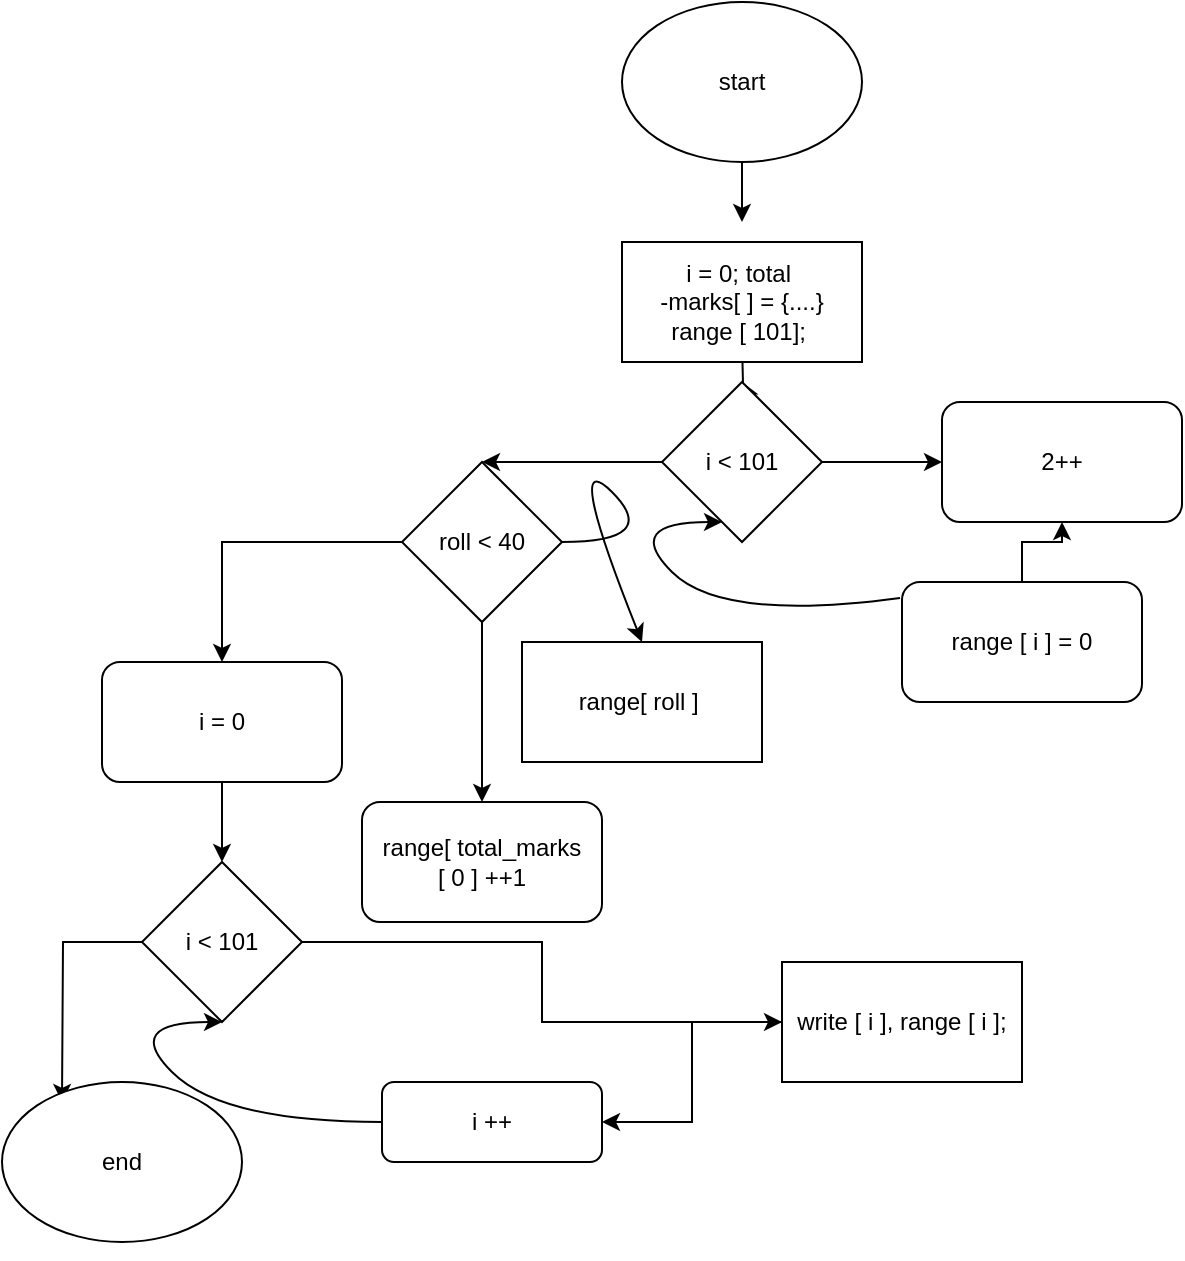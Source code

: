 <mxfile version="20.8.13" type="github">
  <diagram id="C5RBs43oDa-KdzZeNtuy" name="Page-1">
    <mxGraphModel dx="814" dy="402" grid="1" gridSize="10" guides="1" tooltips="1" connect="1" arrows="1" fold="1" page="1" pageScale="1" pageWidth="827" pageHeight="1169" math="0" shadow="0">
      <root>
        <mxCell id="WIyWlLk6GJQsqaUBKTNV-0" />
        <mxCell id="WIyWlLk6GJQsqaUBKTNV-1" parent="WIyWlLk6GJQsqaUBKTNV-0" />
        <mxCell id="OL_1E66XTBd1S4auUIhp-7" value="" style="edgeStyle=orthogonalEdgeStyle;rounded=0;orthogonalLoop=1;jettySize=auto;html=1;" edge="1" parent="WIyWlLk6GJQsqaUBKTNV-1" source="OL_1E66XTBd1S4auUIhp-3">
          <mxGeometry relative="1" as="geometry">
            <mxPoint x="370" y="120" as="targetPoint" />
          </mxGeometry>
        </mxCell>
        <mxCell id="OL_1E66XTBd1S4auUIhp-3" value="start" style="ellipse;whiteSpace=wrap;html=1;" vertex="1" parent="WIyWlLk6GJQsqaUBKTNV-1">
          <mxGeometry x="310" y="10" width="120" height="80" as="geometry" />
        </mxCell>
        <mxCell id="OL_1E66XTBd1S4auUIhp-9" value="" style="edgeStyle=orthogonalEdgeStyle;rounded=0;orthogonalLoop=1;jettySize=auto;html=1;" edge="1" parent="WIyWlLk6GJQsqaUBKTNV-1" target="OL_1E66XTBd1S4auUIhp-8">
          <mxGeometry relative="1" as="geometry">
            <mxPoint x="370" y="180" as="sourcePoint" />
          </mxGeometry>
        </mxCell>
        <mxCell id="OL_1E66XTBd1S4auUIhp-11" value="" style="edgeStyle=orthogonalEdgeStyle;rounded=0;orthogonalLoop=1;jettySize=auto;html=1;" edge="1" parent="WIyWlLk6GJQsqaUBKTNV-1" source="OL_1E66XTBd1S4auUIhp-8">
          <mxGeometry relative="1" as="geometry">
            <mxPoint x="470" y="240" as="targetPoint" />
          </mxGeometry>
        </mxCell>
        <mxCell id="OL_1E66XTBd1S4auUIhp-14" value="" style="edgeStyle=orthogonalEdgeStyle;rounded=0;orthogonalLoop=1;jettySize=auto;html=1;" edge="1" parent="WIyWlLk6GJQsqaUBKTNV-1" source="OL_1E66XTBd1S4auUIhp-8">
          <mxGeometry relative="1" as="geometry">
            <mxPoint x="240" y="240" as="targetPoint" />
          </mxGeometry>
        </mxCell>
        <mxCell id="OL_1E66XTBd1S4auUIhp-8" value="i &amp;lt; 101" style="rhombus;whiteSpace=wrap;html=1;" vertex="1" parent="WIyWlLk6GJQsqaUBKTNV-1">
          <mxGeometry x="330" y="200" width="80" height="80" as="geometry" />
        </mxCell>
        <mxCell id="OL_1E66XTBd1S4auUIhp-12" value="2++" style="rounded=1;whiteSpace=wrap;html=1;" vertex="1" parent="WIyWlLk6GJQsqaUBKTNV-1">
          <mxGeometry x="470" y="210" width="120" height="60" as="geometry" />
        </mxCell>
        <mxCell id="OL_1E66XTBd1S4auUIhp-18" value="" style="edgeStyle=orthogonalEdgeStyle;rounded=0;orthogonalLoop=1;jettySize=auto;html=1;" edge="1" parent="WIyWlLk6GJQsqaUBKTNV-1" source="OL_1E66XTBd1S4auUIhp-16" target="OL_1E66XTBd1S4auUIhp-12">
          <mxGeometry relative="1" as="geometry" />
        </mxCell>
        <mxCell id="OL_1E66XTBd1S4auUIhp-16" value="range [ i ] = 0" style="whiteSpace=wrap;html=1;rounded=1;" vertex="1" parent="WIyWlLk6GJQsqaUBKTNV-1">
          <mxGeometry x="450" y="300" width="120" height="60" as="geometry" />
        </mxCell>
        <mxCell id="OL_1E66XTBd1S4auUIhp-25" value="" style="edgeStyle=orthogonalEdgeStyle;rounded=0;orthogonalLoop=1;jettySize=auto;html=1;" edge="1" parent="WIyWlLk6GJQsqaUBKTNV-1" source="OL_1E66XTBd1S4auUIhp-20" target="OL_1E66XTBd1S4auUIhp-24">
          <mxGeometry relative="1" as="geometry" />
        </mxCell>
        <mxCell id="OL_1E66XTBd1S4auUIhp-30" value="" style="edgeStyle=orthogonalEdgeStyle;rounded=0;orthogonalLoop=1;jettySize=auto;html=1;" edge="1" parent="WIyWlLk6GJQsqaUBKTNV-1" source="OL_1E66XTBd1S4auUIhp-20" target="OL_1E66XTBd1S4auUIhp-29">
          <mxGeometry relative="1" as="geometry" />
        </mxCell>
        <mxCell id="OL_1E66XTBd1S4auUIhp-20" value="roll &amp;lt; 40" style="rhombus;whiteSpace=wrap;html=1;" vertex="1" parent="WIyWlLk6GJQsqaUBKTNV-1">
          <mxGeometry x="200" y="240" width="80" height="80" as="geometry" />
        </mxCell>
        <mxCell id="OL_1E66XTBd1S4auUIhp-34" value="" style="edgeStyle=orthogonalEdgeStyle;rounded=0;orthogonalLoop=1;jettySize=auto;html=1;" edge="1" parent="WIyWlLk6GJQsqaUBKTNV-1" source="OL_1E66XTBd1S4auUIhp-24">
          <mxGeometry relative="1" as="geometry">
            <mxPoint x="110" y="440" as="targetPoint" />
          </mxGeometry>
        </mxCell>
        <mxCell id="OL_1E66XTBd1S4auUIhp-24" value="i = 0" style="rounded=1;whiteSpace=wrap;html=1;" vertex="1" parent="WIyWlLk6GJQsqaUBKTNV-1">
          <mxGeometry x="50" y="340" width="120" height="60" as="geometry" />
        </mxCell>
        <mxCell id="OL_1E66XTBd1S4auUIhp-29" value="range[ total_marks&lt;br&gt;[ 0 ] ++1" style="rounded=1;whiteSpace=wrap;html=1;" vertex="1" parent="WIyWlLk6GJQsqaUBKTNV-1">
          <mxGeometry x="180" y="410" width="120" height="60" as="geometry" />
        </mxCell>
        <mxCell id="OL_1E66XTBd1S4auUIhp-37" value="" style="edgeStyle=orthogonalEdgeStyle;rounded=0;orthogonalLoop=1;jettySize=auto;html=1;" edge="1" parent="WIyWlLk6GJQsqaUBKTNV-1" source="OL_1E66XTBd1S4auUIhp-35" target="OL_1E66XTBd1S4auUIhp-36">
          <mxGeometry relative="1" as="geometry" />
        </mxCell>
        <mxCell id="OL_1E66XTBd1S4auUIhp-42" style="edgeStyle=orthogonalEdgeStyle;rounded=0;orthogonalLoop=1;jettySize=auto;html=1;exitX=0;exitY=0.5;exitDx=0;exitDy=0;" edge="1" parent="WIyWlLk6GJQsqaUBKTNV-1" source="OL_1E66XTBd1S4auUIhp-35">
          <mxGeometry relative="1" as="geometry">
            <mxPoint x="30" y="560" as="targetPoint" />
          </mxGeometry>
        </mxCell>
        <mxCell id="OL_1E66XTBd1S4auUIhp-35" value="i &amp;lt; 101" style="rhombus;whiteSpace=wrap;html=1;" vertex="1" parent="WIyWlLk6GJQsqaUBKTNV-1">
          <mxGeometry x="70" y="440" width="80" height="80" as="geometry" />
        </mxCell>
        <mxCell id="OL_1E66XTBd1S4auUIhp-40" value="" style="edgeStyle=orthogonalEdgeStyle;rounded=0;orthogonalLoop=1;jettySize=auto;html=1;" edge="1" parent="WIyWlLk6GJQsqaUBKTNV-1" source="OL_1E66XTBd1S4auUIhp-36" target="OL_1E66XTBd1S4auUIhp-39">
          <mxGeometry relative="1" as="geometry" />
        </mxCell>
        <mxCell id="OL_1E66XTBd1S4auUIhp-36" value="write [ i ], range [ i ];" style="whiteSpace=wrap;html=1;" vertex="1" parent="WIyWlLk6GJQsqaUBKTNV-1">
          <mxGeometry x="390" y="490" width="120" height="60" as="geometry" />
        </mxCell>
        <mxCell id="OL_1E66XTBd1S4auUIhp-39" value="i ++" style="rounded=1;whiteSpace=wrap;html=1;" vertex="1" parent="WIyWlLk6GJQsqaUBKTNV-1">
          <mxGeometry x="190" y="550" width="110" height="40" as="geometry" />
        </mxCell>
        <mxCell id="OL_1E66XTBd1S4auUIhp-41" value="" style="curved=1;endArrow=classic;html=1;rounded=0;exitX=0;exitY=0.5;exitDx=0;exitDy=0;" edge="1" parent="WIyWlLk6GJQsqaUBKTNV-1" source="OL_1E66XTBd1S4auUIhp-39">
          <mxGeometry width="50" height="50" relative="1" as="geometry">
            <mxPoint x="60" y="570" as="sourcePoint" />
            <mxPoint x="110" y="520" as="targetPoint" />
            <Array as="points">
              <mxPoint x="110" y="570" />
              <mxPoint x="60" y="520" />
            </Array>
          </mxGeometry>
        </mxCell>
        <mxCell id="OL_1E66XTBd1S4auUIhp-43" value="end" style="ellipse;whiteSpace=wrap;html=1;" vertex="1" parent="WIyWlLk6GJQsqaUBKTNV-1">
          <mxGeometry y="550" width="120" height="80" as="geometry" />
        </mxCell>
        <mxCell id="OL_1E66XTBd1S4auUIhp-45" style="edgeStyle=orthogonalEdgeStyle;rounded=0;orthogonalLoop=1;jettySize=auto;html=1;exitX=0.5;exitY=1;exitDx=0;exitDy=0;" edge="1" parent="WIyWlLk6GJQsqaUBKTNV-1" source="OL_1E66XTBd1S4auUIhp-43" target="OL_1E66XTBd1S4auUIhp-43">
          <mxGeometry relative="1" as="geometry" />
        </mxCell>
        <mxCell id="OL_1E66XTBd1S4auUIhp-46" value="i = 0; total&amp;nbsp;&lt;br&gt;-marks[ ] = {....}&lt;br&gt;range [ 101];&amp;nbsp;" style="rounded=0;whiteSpace=wrap;html=1;" vertex="1" parent="WIyWlLk6GJQsqaUBKTNV-1">
          <mxGeometry x="310" y="130" width="120" height="60" as="geometry" />
        </mxCell>
        <mxCell id="OL_1E66XTBd1S4auUIhp-49" value="range[ roll ]&amp;nbsp;" style="rounded=0;whiteSpace=wrap;html=1;" vertex="1" parent="WIyWlLk6GJQsqaUBKTNV-1">
          <mxGeometry x="260" y="330" width="120" height="60" as="geometry" />
        </mxCell>
        <mxCell id="OL_1E66XTBd1S4auUIhp-54" value="" style="curved=1;endArrow=classic;html=1;rounded=0;exitX=-0.008;exitY=0.133;exitDx=0;exitDy=0;exitPerimeter=0;" edge="1" parent="WIyWlLk6GJQsqaUBKTNV-1" source="OL_1E66XTBd1S4auUIhp-16">
          <mxGeometry width="50" height="50" relative="1" as="geometry">
            <mxPoint x="310" y="320" as="sourcePoint" />
            <mxPoint x="360" y="270" as="targetPoint" />
            <Array as="points">
              <mxPoint x="360" y="320" />
              <mxPoint x="310" y="270" />
            </Array>
          </mxGeometry>
        </mxCell>
        <mxCell id="OL_1E66XTBd1S4auUIhp-60" value="" style="curved=1;endArrow=classic;html=1;rounded=0;entryX=0.5;entryY=0;entryDx=0;entryDy=0;" edge="1" parent="WIyWlLk6GJQsqaUBKTNV-1" target="OL_1E66XTBd1S4auUIhp-49">
          <mxGeometry width="50" height="50" relative="1" as="geometry">
            <mxPoint x="280" y="280" as="sourcePoint" />
            <mxPoint x="330" y="230" as="targetPoint" />
            <Array as="points">
              <mxPoint x="330" y="280" />
              <mxPoint x="280" y="230" />
            </Array>
          </mxGeometry>
        </mxCell>
      </root>
    </mxGraphModel>
  </diagram>
</mxfile>
